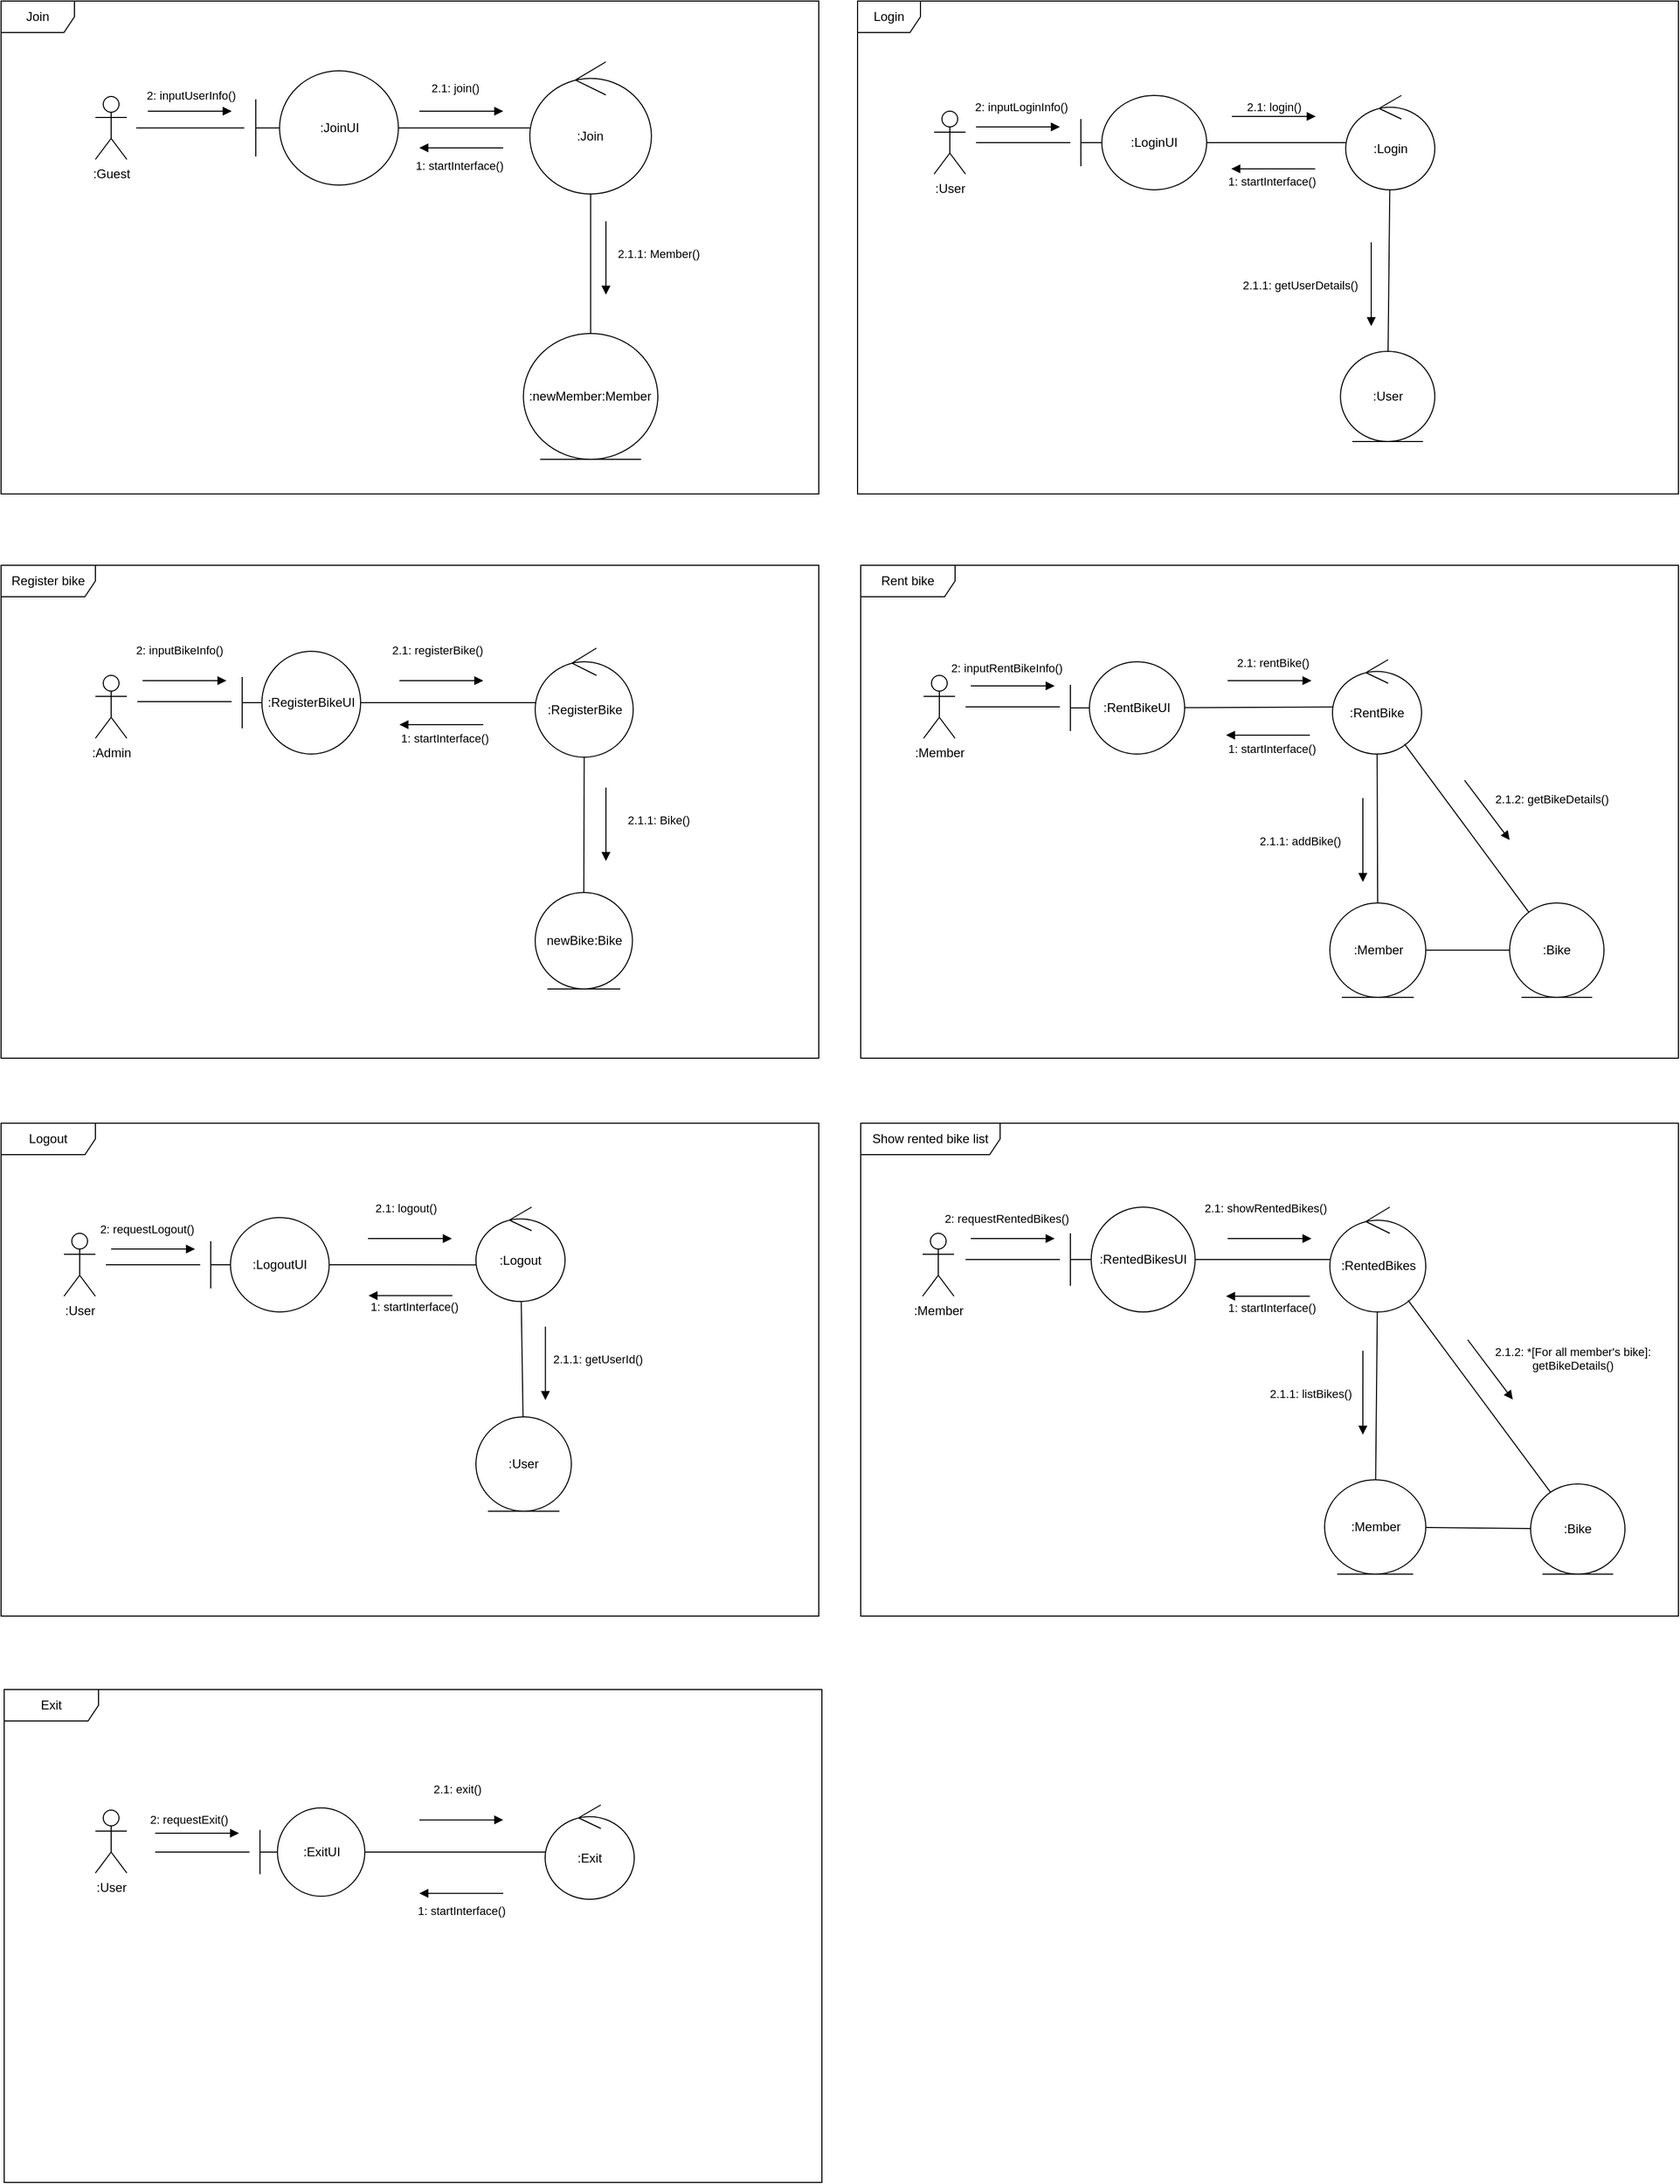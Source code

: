 <mxfile version="27.0.6">
  <diagram name="페이지-1" id="Nom8Wz4Z554hDFT4SZuL">
    <mxGraphModel dx="868" dy="827" grid="1" gridSize="10" guides="1" tooltips="1" connect="1" arrows="1" fold="1" page="1" pageScale="1" pageWidth="827" pageHeight="1169" math="0" shadow="0">
      <root>
        <mxCell id="0" />
        <mxCell id="1" parent="0" />
        <mxCell id="SnVRGUVNPOQiEE2IRUjc-219" value="Join" style="shape=umlFrame;whiteSpace=wrap;html=1;pointerEvents=0;width=70;height=30;" parent="1" vertex="1">
          <mxGeometry x="441" y="600" width="780" height="470" as="geometry" />
        </mxCell>
        <mxCell id="SnVRGUVNPOQiEE2IRUjc-220" value=":Guest" style="shape=umlActor;verticalLabelPosition=bottom;verticalAlign=top;html=1;" parent="1" vertex="1">
          <mxGeometry x="531" y="691" width="30" height="60" as="geometry" />
        </mxCell>
        <mxCell id="SnVRGUVNPOQiEE2IRUjc-221" value=":JoinUI" style="shape=umlBoundary;whiteSpace=wrap;html=1;" parent="1" vertex="1">
          <mxGeometry x="684" y="666.5" width="136" height="109" as="geometry" />
        </mxCell>
        <mxCell id="SnVRGUVNPOQiEE2IRUjc-222" value=":Join" style="ellipse;shape=umlControl;whiteSpace=wrap;html=1;" parent="1" vertex="1">
          <mxGeometry x="945.38" y="658" width="116" height="126" as="geometry" />
        </mxCell>
        <mxCell id="SnVRGUVNPOQiEE2IRUjc-223" value="Register bike" style="shape=umlFrame;whiteSpace=wrap;html=1;pointerEvents=0;width=90;height=30;" parent="1" vertex="1">
          <mxGeometry x="441" y="1138" width="780" height="470" as="geometry" />
        </mxCell>
        <mxCell id="SnVRGUVNPOQiEE2IRUjc-224" value=":Admin" style="shape=umlActor;verticalLabelPosition=bottom;verticalAlign=top;html=1;" parent="1" vertex="1">
          <mxGeometry x="531" y="1243" width="30" height="60" as="geometry" />
        </mxCell>
        <mxCell id="SnVRGUVNPOQiEE2IRUjc-225" value="" style="line;strokeWidth=1;fillColor=none;align=left;verticalAlign=middle;spacingTop=-1;spacingLeft=3;spacingRight=3;rotatable=0;labelPosition=right;points=[];portConstraint=eastwest;strokeColor=inherit;" parent="1" vertex="1">
          <mxGeometry x="571" y="1264" width="90" height="8" as="geometry" />
        </mxCell>
        <mxCell id="SnVRGUVNPOQiEE2IRUjc-226" value=":RegisterBikeUI" style="shape=umlBoundary;whiteSpace=wrap;html=1;" parent="1" vertex="1">
          <mxGeometry x="671" y="1220" width="113" height="98" as="geometry" />
        </mxCell>
        <mxCell id="SnVRGUVNPOQiEE2IRUjc-227" value=":RegisterBike" style="ellipse;shape=umlControl;whiteSpace=wrap;html=1;" parent="1" vertex="1">
          <mxGeometry x="950.5" y="1217" width="93.5" height="104" as="geometry" />
        </mxCell>
        <mxCell id="SnVRGUVNPOQiEE2IRUjc-228" value="2: inputUserInfo()" style="html=1;verticalAlign=bottom;endArrow=block;curved=0;rounded=0;" parent="1" edge="1">
          <mxGeometry x="0.025" y="6" width="80" relative="1" as="geometry">
            <mxPoint x="581" y="705" as="sourcePoint" />
            <mxPoint x="661" y="705" as="targetPoint" />
            <mxPoint as="offset" />
          </mxGeometry>
        </mxCell>
        <mxCell id="SnVRGUVNPOQiEE2IRUjc-229" value="2.1: registerBike()" style="html=1;verticalAlign=bottom;endArrow=block;curved=0;rounded=0;" parent="1" edge="1">
          <mxGeometry x="-0.105" y="20" width="80" relative="1" as="geometry">
            <mxPoint x="821" y="1248" as="sourcePoint" />
            <mxPoint x="901" y="1248" as="targetPoint" />
            <mxPoint as="offset" />
          </mxGeometry>
        </mxCell>
        <mxCell id="SnVRGUVNPOQiEE2IRUjc-230" value="Login" style="shape=umlFrame;whiteSpace=wrap;html=1;pointerEvents=0;" parent="1" vertex="1">
          <mxGeometry x="1258" y="600" width="783" height="470" as="geometry" />
        </mxCell>
        <mxCell id="SnVRGUVNPOQiEE2IRUjc-231" value=":User" style="shape=umlActor;verticalLabelPosition=bottom;verticalAlign=top;html=1;" parent="1" vertex="1">
          <mxGeometry x="1331" y="705" width="30" height="60" as="geometry" />
        </mxCell>
        <mxCell id="SnVRGUVNPOQiEE2IRUjc-232" value="" style="line;strokeWidth=1;fillColor=none;align=left;verticalAlign=middle;spacingTop=-1;spacingLeft=3;spacingRight=3;rotatable=0;labelPosition=right;points=[];portConstraint=eastwest;strokeColor=inherit;" parent="1" vertex="1">
          <mxGeometry x="1371" y="731" width="90" height="8" as="geometry" />
        </mxCell>
        <mxCell id="SnVRGUVNPOQiEE2IRUjc-233" value=":LoginUI" style="shape=umlBoundary;whiteSpace=wrap;html=1;" parent="1" vertex="1">
          <mxGeometry x="1471" y="690" width="120" height="90" as="geometry" />
        </mxCell>
        <mxCell id="SnVRGUVNPOQiEE2IRUjc-234" value=":Login" style="ellipse;shape=umlControl;whiteSpace=wrap;html=1;" parent="1" vertex="1">
          <mxGeometry x="1723.63" y="690" width="85" height="90" as="geometry" />
        </mxCell>
        <mxCell id="SnVRGUVNPOQiEE2IRUjc-235" value="2: inputLoginInfo()" style="html=1;verticalAlign=bottom;endArrow=block;curved=0;rounded=0;" parent="1" edge="1">
          <mxGeometry x="0.075" y="10" width="80" relative="1" as="geometry">
            <mxPoint x="1371" y="720" as="sourcePoint" />
            <mxPoint x="1451" y="720" as="targetPoint" />
            <mxPoint as="offset" />
          </mxGeometry>
        </mxCell>
        <mxCell id="SnVRGUVNPOQiEE2IRUjc-236" value="2.1: login()" style="html=1;verticalAlign=bottom;endArrow=block;curved=0;rounded=0;" parent="1" edge="1">
          <mxGeometry width="80" relative="1" as="geometry">
            <mxPoint x="1615" y="710" as="sourcePoint" />
            <mxPoint x="1695" y="710" as="targetPoint" />
          </mxGeometry>
        </mxCell>
        <mxCell id="SnVRGUVNPOQiEE2IRUjc-238" value="newBike:Bike" style="ellipse;shape=umlEntity;whiteSpace=wrap;html=1;" parent="1" vertex="1">
          <mxGeometry x="950.5" y="1450" width="92.75" height="92" as="geometry" />
        </mxCell>
        <mxCell id="SnVRGUVNPOQiEE2IRUjc-239" value="2.1: join()" style="html=1;verticalAlign=bottom;endArrow=block;curved=0;rounded=0;" parent="1" edge="1">
          <mxGeometry x="-0.15" y="13" width="80" relative="1" as="geometry">
            <mxPoint x="840" y="705" as="sourcePoint" />
            <mxPoint x="920" y="705" as="targetPoint" />
            <mxPoint as="offset" />
          </mxGeometry>
        </mxCell>
        <mxCell id="SnVRGUVNPOQiEE2IRUjc-240" value="1: startInterface()" style="html=1;verticalAlign=bottom;endArrow=block;curved=0;rounded=0;" parent="1" edge="1">
          <mxGeometry x="-0.075" y="22" width="80" relative="1" as="geometry">
            <mxPoint x="901" y="1290" as="sourcePoint" />
            <mxPoint x="821" y="1290" as="targetPoint" />
            <mxPoint as="offset" />
          </mxGeometry>
        </mxCell>
        <mxCell id="SnVRGUVNPOQiEE2IRUjc-241" value="2: inputBikeInfo()" style="html=1;verticalAlign=bottom;endArrow=block;curved=0;rounded=0;" parent="1" edge="1">
          <mxGeometry x="-0.125" y="20" width="80" relative="1" as="geometry">
            <mxPoint x="576" y="1248" as="sourcePoint" />
            <mxPoint x="656" y="1248" as="targetPoint" />
            <mxPoint as="offset" />
          </mxGeometry>
        </mxCell>
        <mxCell id="SnVRGUVNPOQiEE2IRUjc-242" value="1: startInterface()" style="html=1;verticalAlign=bottom;endArrow=block;curved=0;rounded=0;" parent="1" edge="1">
          <mxGeometry x="0.05" y="21" width="80" relative="1" as="geometry">
            <mxPoint x="1694.5" y="760" as="sourcePoint" />
            <mxPoint x="1614.5" y="760" as="targetPoint" />
            <mxPoint as="offset" />
          </mxGeometry>
        </mxCell>
        <mxCell id="SnVRGUVNPOQiEE2IRUjc-243" value="Rent bike" style="shape=umlFrame;whiteSpace=wrap;html=1;pointerEvents=0;width=90;height=30;" parent="1" vertex="1">
          <mxGeometry x="1261" y="1138" width="780" height="470" as="geometry" />
        </mxCell>
        <mxCell id="SnVRGUVNPOQiEE2IRUjc-244" value=":Member" style="shape=umlActor;verticalLabelPosition=bottom;verticalAlign=top;html=1;" parent="1" vertex="1">
          <mxGeometry x="1321" y="1243" width="30" height="60" as="geometry" />
        </mxCell>
        <mxCell id="SnVRGUVNPOQiEE2IRUjc-245" value="" style="line;strokeWidth=1;fillColor=none;align=left;verticalAlign=middle;spacingTop=-1;spacingLeft=3;spacingRight=3;rotatable=0;labelPosition=right;points=[];portConstraint=eastwest;strokeColor=inherit;" parent="1" vertex="1">
          <mxGeometry x="1361" y="1269" width="90" height="8" as="geometry" />
        </mxCell>
        <mxCell id="SnVRGUVNPOQiEE2IRUjc-246" value=":RentBikeUI" style="shape=umlBoundary;whiteSpace=wrap;html=1;" parent="1" vertex="1">
          <mxGeometry x="1461" y="1230" width="109" height="88" as="geometry" />
        </mxCell>
        <mxCell id="SnVRGUVNPOQiEE2IRUjc-247" value=":RentBike" style="ellipse;shape=umlControl;whiteSpace=wrap;html=1;" parent="1" vertex="1">
          <mxGeometry x="1711" y="1228" width="85" height="90" as="geometry" />
        </mxCell>
        <mxCell id="SnVRGUVNPOQiEE2IRUjc-248" value="2.1: rentBike()" style="html=1;verticalAlign=bottom;endArrow=block;curved=0;rounded=0;" parent="1" edge="1">
          <mxGeometry x="0.075" y="8" width="80" relative="1" as="geometry">
            <mxPoint x="1611" y="1248" as="sourcePoint" />
            <mxPoint x="1691" y="1248" as="targetPoint" />
            <mxPoint as="offset" />
          </mxGeometry>
        </mxCell>
        <mxCell id="SnVRGUVNPOQiEE2IRUjc-249" value="1: startInterface()" style="html=1;verticalAlign=bottom;endArrow=block;curved=0;rounded=0;" parent="1" edge="1">
          <mxGeometry x="-0.075" y="22" width="80" relative="1" as="geometry">
            <mxPoint x="1689.5" y="1300" as="sourcePoint" />
            <mxPoint x="1609.5" y="1300" as="targetPoint" />
            <mxPoint as="offset" />
          </mxGeometry>
        </mxCell>
        <mxCell id="SnVRGUVNPOQiEE2IRUjc-250" value="2: inputRentBikeInfo()" style="html=1;verticalAlign=bottom;endArrow=block;curved=0;rounded=0;" parent="1" edge="1">
          <mxGeometry x="-0.15" y="8" width="80" relative="1" as="geometry">
            <mxPoint x="1366" y="1253" as="sourcePoint" />
            <mxPoint x="1446" y="1253" as="targetPoint" />
            <mxPoint as="offset" />
          </mxGeometry>
        </mxCell>
        <mxCell id="SnVRGUVNPOQiEE2IRUjc-251" value="" style="endArrow=none;html=1;rounded=0;" parent="1" source="SnVRGUVNPOQiEE2IRUjc-238" target="SnVRGUVNPOQiEE2IRUjc-227" edge="1">
          <mxGeometry width="50" height="50" relative="1" as="geometry">
            <mxPoint x="904" y="1398" as="sourcePoint" />
            <mxPoint x="954" y="1348" as="targetPoint" />
          </mxGeometry>
        </mxCell>
        <mxCell id="SnVRGUVNPOQiEE2IRUjc-254" value="" style="endArrow=none;html=1;rounded=0;" parent="1" source="SnVRGUVNPOQiEE2IRUjc-226" target="SnVRGUVNPOQiEE2IRUjc-227" edge="1">
          <mxGeometry width="50" height="50" relative="1" as="geometry">
            <mxPoint x="793" y="1278" as="sourcePoint" />
            <mxPoint x="954" y="1348" as="targetPoint" />
          </mxGeometry>
        </mxCell>
        <mxCell id="SnVRGUVNPOQiEE2IRUjc-256" value="2.1.1: Member()" style="html=1;verticalAlign=bottom;endArrow=block;curved=0;rounded=0;" parent="1" edge="1">
          <mxGeometry x="0.143" y="50" width="80" relative="1" as="geometry">
            <mxPoint x="1018" y="810" as="sourcePoint" />
            <mxPoint x="1018" y="880" as="targetPoint" />
            <Array as="points">
              <mxPoint x="1018" y="810" />
            </Array>
            <mxPoint as="offset" />
          </mxGeometry>
        </mxCell>
        <mxCell id="SnVRGUVNPOQiEE2IRUjc-257" value="" style="endArrow=none;html=1;rounded=0;" parent="1" source="SnVRGUVNPOQiEE2IRUjc-281" target="SnVRGUVNPOQiEE2IRUjc-222" edge="1">
          <mxGeometry width="50" height="50" relative="1" as="geometry">
            <mxPoint x="1013.969" y="915.033" as="sourcePoint" />
            <mxPoint x="983" y="752" as="targetPoint" />
          </mxGeometry>
        </mxCell>
        <mxCell id="SnVRGUVNPOQiEE2IRUjc-261" value="Logout" style="shape=umlFrame;whiteSpace=wrap;html=1;pointerEvents=0;width=90;height=30;" parent="1" vertex="1">
          <mxGeometry x="441" y="1670" width="780" height="470" as="geometry" />
        </mxCell>
        <mxCell id="SnVRGUVNPOQiEE2IRUjc-262" value=":User" style="shape=umlActor;verticalLabelPosition=bottom;verticalAlign=top;html=1;" parent="1" vertex="1">
          <mxGeometry x="501" y="1775" width="30" height="60" as="geometry" />
        </mxCell>
        <mxCell id="SnVRGUVNPOQiEE2IRUjc-263" value="" style="line;strokeWidth=1;fillColor=none;align=left;verticalAlign=middle;spacingTop=-1;spacingLeft=3;spacingRight=3;rotatable=0;labelPosition=right;points=[];portConstraint=eastwest;strokeColor=inherit;" parent="1" vertex="1">
          <mxGeometry x="541" y="1801" width="90" height="8" as="geometry" />
        </mxCell>
        <mxCell id="SnVRGUVNPOQiEE2IRUjc-264" value=":LogoutUI" style="shape=umlBoundary;whiteSpace=wrap;html=1;" parent="1" vertex="1">
          <mxGeometry x="641" y="1760" width="113" height="90" as="geometry" />
        </mxCell>
        <mxCell id="SnVRGUVNPOQiEE2IRUjc-265" value=":Logout" style="ellipse;shape=umlControl;whiteSpace=wrap;html=1;" parent="1" vertex="1">
          <mxGeometry x="894" y="1750" width="85" height="90" as="geometry" />
        </mxCell>
        <mxCell id="SnVRGUVNPOQiEE2IRUjc-266" value="2.1: logout()" style="html=1;verticalAlign=bottom;endArrow=block;curved=0;rounded=0;" parent="1" edge="1">
          <mxGeometry x="-0.105" y="20" width="80" relative="1" as="geometry">
            <mxPoint x="791" y="1780" as="sourcePoint" />
            <mxPoint x="871" y="1780" as="targetPoint" />
            <mxPoint as="offset" />
          </mxGeometry>
        </mxCell>
        <mxCell id="SnVRGUVNPOQiEE2IRUjc-267" value="1: startInterface()" style="html=1;verticalAlign=bottom;endArrow=block;curved=0;rounded=0;" parent="1" edge="1">
          <mxGeometry x="-0.075" y="20" width="80" relative="1" as="geometry">
            <mxPoint x="871.5" y="1834.43" as="sourcePoint" />
            <mxPoint x="791.5" y="1834.43" as="targetPoint" />
            <mxPoint as="offset" />
          </mxGeometry>
        </mxCell>
        <mxCell id="SnVRGUVNPOQiEE2IRUjc-268" value="2: requestLogout()" style="html=1;verticalAlign=bottom;endArrow=block;curved=0;rounded=0;" parent="1" edge="1">
          <mxGeometry x="-0.15" y="10" width="80" relative="1" as="geometry">
            <mxPoint x="546" y="1790" as="sourcePoint" />
            <mxPoint x="626" y="1790" as="targetPoint" />
            <mxPoint as="offset" />
          </mxGeometry>
        </mxCell>
        <mxCell id="SnVRGUVNPOQiEE2IRUjc-269" value="Show rented bike list" style="shape=umlFrame;whiteSpace=wrap;html=1;pointerEvents=0;width=133;height=30;" parent="1" vertex="1">
          <mxGeometry x="1261" y="1670" width="780" height="470" as="geometry" />
        </mxCell>
        <mxCell id="SnVRGUVNPOQiEE2IRUjc-270" value=":Member" style="shape=umlActor;verticalLabelPosition=bottom;verticalAlign=top;html=1;" parent="1" vertex="1">
          <mxGeometry x="1320" y="1775" width="30" height="60" as="geometry" />
        </mxCell>
        <mxCell id="SnVRGUVNPOQiEE2IRUjc-271" value="" style="line;strokeWidth=1;fillColor=none;align=left;verticalAlign=middle;spacingTop=-1;spacingLeft=3;spacingRight=3;rotatable=0;labelPosition=right;points=[];portConstraint=eastwest;strokeColor=inherit;" parent="1" vertex="1">
          <mxGeometry x="1361" y="1796" width="90" height="8" as="geometry" />
        </mxCell>
        <mxCell id="SnVRGUVNPOQiEE2IRUjc-272" value=":RentedBikesUI" style="shape=umlBoundary;whiteSpace=wrap;html=1;" parent="1" vertex="1">
          <mxGeometry x="1461" y="1750" width="119" height="100" as="geometry" />
        </mxCell>
        <mxCell id="SnVRGUVNPOQiEE2IRUjc-273" value=":RentedBikes" style="ellipse;shape=umlControl;whiteSpace=wrap;html=1;" parent="1" vertex="1">
          <mxGeometry x="1708.5" y="1750" width="91.5" height="100" as="geometry" />
        </mxCell>
        <mxCell id="SnVRGUVNPOQiEE2IRUjc-274" value="2.1: showRentedBikes()" style="html=1;verticalAlign=bottom;endArrow=block;curved=0;rounded=0;" parent="1" edge="1">
          <mxGeometry x="-0.1" y="20" width="80" relative="1" as="geometry">
            <mxPoint x="1611" y="1780" as="sourcePoint" />
            <mxPoint x="1691" y="1780" as="targetPoint" />
            <mxPoint as="offset" />
          </mxGeometry>
        </mxCell>
        <mxCell id="SnVRGUVNPOQiEE2IRUjc-275" value="1: startInterface()" style="html=1;verticalAlign=bottom;endArrow=block;curved=0;rounded=0;" parent="1" edge="1">
          <mxGeometry x="-0.075" y="20" width="80" relative="1" as="geometry">
            <mxPoint x="1689.5" y="1835" as="sourcePoint" />
            <mxPoint x="1609.5" y="1835" as="targetPoint" />
            <mxPoint as="offset" />
          </mxGeometry>
        </mxCell>
        <mxCell id="SnVRGUVNPOQiEE2IRUjc-276" value="2: requestRentedBikes()" style="html=1;verticalAlign=bottom;endArrow=block;curved=0;rounded=0;" parent="1" edge="1">
          <mxGeometry x="-0.15" y="10" width="80" relative="1" as="geometry">
            <mxPoint x="1366" y="1780" as="sourcePoint" />
            <mxPoint x="1446" y="1780" as="targetPoint" />
            <mxPoint as="offset" />
          </mxGeometry>
        </mxCell>
        <mxCell id="SnVRGUVNPOQiEE2IRUjc-277" value="" style="endArrow=none;html=1;rounded=0;entryX=0.006;entryY=0.612;entryDx=0;entryDy=0;entryPerimeter=0;" parent="1" source="SnVRGUVNPOQiEE2IRUjc-264" target="SnVRGUVNPOQiEE2IRUjc-265" edge="1">
          <mxGeometry width="50" height="50" relative="1" as="geometry">
            <mxPoint x="763" y="1810" as="sourcePoint" />
            <mxPoint x="924" y="1880" as="targetPoint" />
          </mxGeometry>
        </mxCell>
        <mxCell id="SnVRGUVNPOQiEE2IRUjc-278" value=":Bike" style="ellipse;shape=umlEntity;whiteSpace=wrap;html=1;" parent="1" vertex="1">
          <mxGeometry x="1880" y="1460" width="90" height="90" as="geometry" />
        </mxCell>
        <mxCell id="SnVRGUVNPOQiEE2IRUjc-281" value=":newMember:Memb&lt;span style=&quot;background-color: transparent; color: light-dark(rgb(0, 0, 0), rgb(255, 255, 255));&quot;&gt;er&lt;/span&gt;" style="ellipse;shape=umlEntity;whiteSpace=wrap;html=1;" parent="1" vertex="1">
          <mxGeometry x="939.25" y="917" width="128.25" height="120" as="geometry" />
        </mxCell>
        <mxCell id="SnVRGUVNPOQiEE2IRUjc-282" value="1: startInterface()" style="html=1;verticalAlign=bottom;endArrow=block;curved=0;rounded=0;" parent="1" edge="1">
          <mxGeometry x="0.05" y="26" width="80" relative="1" as="geometry">
            <mxPoint x="920" y="740" as="sourcePoint" />
            <mxPoint x="840" y="740" as="targetPoint" />
            <mxPoint as="offset" />
          </mxGeometry>
        </mxCell>
        <mxCell id="SnVRGUVNPOQiEE2IRUjc-283" value="" style="endArrow=none;html=1;rounded=0;" parent="1" source="SnVRGUVNPOQiEE2IRUjc-221" target="SnVRGUVNPOQiEE2IRUjc-222" edge="1">
          <mxGeometry width="50" height="50" relative="1" as="geometry">
            <mxPoint x="824" y="951" as="sourcePoint" />
            <mxPoint x="874" y="901" as="targetPoint" />
          </mxGeometry>
        </mxCell>
        <mxCell id="SnVRGUVNPOQiEE2IRUjc-284" value="" style="endArrow=none;html=1;rounded=0;" parent="1" edge="1">
          <mxGeometry width="50" height="50" relative="1" as="geometry">
            <mxPoint x="570" y="721" as="sourcePoint" />
            <mxPoint x="673" y="721" as="targetPoint" />
          </mxGeometry>
        </mxCell>
        <mxCell id="SnVRGUVNPOQiEE2IRUjc-285" value="" style="endArrow=none;html=1;rounded=0;" parent="1" source="SnVRGUVNPOQiEE2IRUjc-233" target="SnVRGUVNPOQiEE2IRUjc-234" edge="1">
          <mxGeometry width="50" height="50" relative="1" as="geometry">
            <mxPoint x="1614" y="1030" as="sourcePoint" />
            <mxPoint x="1664" y="980" as="targetPoint" />
          </mxGeometry>
        </mxCell>
        <mxCell id="SnVRGUVNPOQiEE2IRUjc-286" value="" style="endArrow=none;html=1;rounded=0;" parent="1" source="SnVRGUVNPOQiEE2IRUjc-246" target="SnVRGUVNPOQiEE2IRUjc-247" edge="1">
          <mxGeometry width="50" height="50" relative="1" as="geometry">
            <mxPoint x="1614" y="1170" as="sourcePoint" />
            <mxPoint x="1664" y="1120" as="targetPoint" />
          </mxGeometry>
        </mxCell>
        <mxCell id="SnVRGUVNPOQiEE2IRUjc-287" value="" style="endArrow=none;html=1;rounded=0;" parent="1" source="SnVRGUVNPOQiEE2IRUjc-272" target="SnVRGUVNPOQiEE2IRUjc-273" edge="1">
          <mxGeometry width="50" height="50" relative="1" as="geometry">
            <mxPoint x="1614" y="1760" as="sourcePoint" />
            <mxPoint x="1664" y="1710" as="targetPoint" />
          </mxGeometry>
        </mxCell>
        <mxCell id="SnVRGUVNPOQiEE2IRUjc-289" value=":User" style="ellipse;shape=umlEntity;whiteSpace=wrap;html=1;" parent="1" vertex="1">
          <mxGeometry x="1718.63" y="934" width="90" height="86" as="geometry" />
        </mxCell>
        <mxCell id="SnVRGUVNPOQiEE2IRUjc-291" value="" style="endArrow=none;html=1;rounded=0;" parent="1" source="SnVRGUVNPOQiEE2IRUjc-289" target="SnVRGUVNPOQiEE2IRUjc-234" edge="1">
          <mxGeometry width="50" height="50" relative="1" as="geometry">
            <mxPoint x="1766.13" y="934" as="sourcePoint" />
            <mxPoint x="1752.13" y="780" as="targetPoint" />
          </mxGeometry>
        </mxCell>
        <mxCell id="SnVRGUVNPOQiEE2IRUjc-293" value="2.1.1: getUserDetails()" style="html=1;verticalAlign=bottom;endArrow=block;curved=0;rounded=0;" parent="1" edge="1">
          <mxGeometry x="0.25" y="-68" width="80" relative="1" as="geometry">
            <mxPoint x="1747.97" y="830" as="sourcePoint" />
            <mxPoint x="1747.97" y="910" as="targetPoint" />
            <Array as="points">
              <mxPoint x="1747.97" y="830" />
            </Array>
            <mxPoint as="offset" />
          </mxGeometry>
        </mxCell>
        <mxCell id="SnVRGUVNPOQiEE2IRUjc-297" value="" style="endArrow=none;html=1;rounded=0;" parent="1" source="SnVRGUVNPOQiEE2IRUjc-298" target="SnVRGUVNPOQiEE2IRUjc-273" edge="1">
          <mxGeometry width="50" height="50" relative="1" as="geometry">
            <mxPoint x="1675" y="1905" as="sourcePoint" />
            <mxPoint x="1737" y="1850" as="targetPoint" />
          </mxGeometry>
        </mxCell>
        <mxCell id="SnVRGUVNPOQiEE2IRUjc-298" value=":Member" style="ellipse;shape=umlEntity;whiteSpace=wrap;html=1;" parent="1" vertex="1">
          <mxGeometry x="1703.5" y="2010" width="96.5" height="90" as="geometry" />
        </mxCell>
        <mxCell id="SnVRGUVNPOQiEE2IRUjc-299" value="2.1.1: listBikes()" style="html=1;verticalAlign=bottom;endArrow=block;curved=0;rounded=0;" parent="1" edge="1">
          <mxGeometry x="0.251" y="-50" width="80" relative="1" as="geometry">
            <mxPoint x="1740.03" y="1887" as="sourcePoint" />
            <mxPoint x="1740" y="1967" as="targetPoint" />
            <Array as="points" />
            <mxPoint as="offset" />
          </mxGeometry>
        </mxCell>
        <mxCell id="SnVRGUVNPOQiEE2IRUjc-303" value="Exit" style="shape=umlFrame;whiteSpace=wrap;html=1;pointerEvents=0;width=90;height=30;" parent="1" vertex="1">
          <mxGeometry x="444" y="2210" width="780" height="470" as="geometry" />
        </mxCell>
        <mxCell id="SnVRGUVNPOQiEE2IRUjc-304" value=":User" style="shape=umlActor;verticalLabelPosition=bottom;verticalAlign=top;html=1;" parent="1" vertex="1">
          <mxGeometry x="531" y="2325" width="30" height="60" as="geometry" />
        </mxCell>
        <mxCell id="SnVRGUVNPOQiEE2IRUjc-305" value="" style="line;strokeWidth=1;fillColor=none;align=left;verticalAlign=middle;spacingTop=-1;spacingLeft=3;spacingRight=3;rotatable=0;labelPosition=right;points=[];portConstraint=eastwest;strokeColor=inherit;" parent="1" vertex="1">
          <mxGeometry x="588" y="2361" width="90" height="8" as="geometry" />
        </mxCell>
        <mxCell id="SnVRGUVNPOQiEE2IRUjc-306" value=":ExitUI" style="shape=umlBoundary;whiteSpace=wrap;html=1;" parent="1" vertex="1">
          <mxGeometry x="688" y="2322.83" width="100" height="84.33" as="geometry" />
        </mxCell>
        <mxCell id="SnVRGUVNPOQiEE2IRUjc-307" value=":Exit" style="ellipse;shape=umlControl;whiteSpace=wrap;html=1;" parent="1" vertex="1">
          <mxGeometry x="960" y="2320" width="85" height="90" as="geometry" />
        </mxCell>
        <mxCell id="SnVRGUVNPOQiEE2IRUjc-308" value="2.1: exit()" style="html=1;verticalAlign=bottom;endArrow=block;curved=0;rounded=0;" parent="1" edge="1">
          <mxGeometry x="-0.103" y="20" width="80" relative="1" as="geometry">
            <mxPoint x="840" y="2334.33" as="sourcePoint" />
            <mxPoint x="920" y="2334.33" as="targetPoint" />
            <mxPoint as="offset" />
          </mxGeometry>
        </mxCell>
        <mxCell id="SnVRGUVNPOQiEE2IRUjc-309" value="1: startInterface()" style="html=1;verticalAlign=bottom;endArrow=block;curved=0;rounded=0;" parent="1" edge="1">
          <mxGeometry y="26" width="80" relative="1" as="geometry">
            <mxPoint x="920" y="2404.33" as="sourcePoint" />
            <mxPoint x="840" y="2404.33" as="targetPoint" />
            <mxPoint as="offset" />
          </mxGeometry>
        </mxCell>
        <mxCell id="SnVRGUVNPOQiEE2IRUjc-310" value="2: requestExit()" style="html=1;verticalAlign=bottom;endArrow=block;curved=0;rounded=0;" parent="1" edge="1">
          <mxGeometry x="-0.2" y="4" width="80" relative="1" as="geometry">
            <mxPoint x="588" y="2347" as="sourcePoint" />
            <mxPoint x="668" y="2347" as="targetPoint" />
            <mxPoint as="offset" />
          </mxGeometry>
        </mxCell>
        <mxCell id="SnVRGUVNPOQiEE2IRUjc-311" value="" style="endArrow=none;html=1;rounded=0;" parent="1" source="SnVRGUVNPOQiEE2IRUjc-306" target="SnVRGUVNPOQiEE2IRUjc-307" edge="1">
          <mxGeometry width="50" height="50" relative="1" as="geometry">
            <mxPoint x="812" y="2364.33" as="sourcePoint" />
            <mxPoint x="973" y="2434.33" as="targetPoint" />
          </mxGeometry>
        </mxCell>
        <mxCell id="SnVRGUVNPOQiEE2IRUjc-316" value=":Member" style="ellipse;shape=umlEntity;whiteSpace=wrap;html=1;" parent="1" vertex="1">
          <mxGeometry x="1708.5" y="1460" width="91.5" height="90" as="geometry" />
        </mxCell>
        <mxCell id="SnVRGUVNPOQiEE2IRUjc-324" value="" style="endArrow=none;html=1;rounded=0;" parent="1" source="SnVRGUVNPOQiEE2IRUjc-316" target="SnVRGUVNPOQiEE2IRUjc-247" edge="1">
          <mxGeometry width="50" height="50" relative="1" as="geometry">
            <mxPoint x="1391" y="1468" as="sourcePoint" />
            <mxPoint x="1441" y="1418" as="targetPoint" />
          </mxGeometry>
        </mxCell>
        <mxCell id="SnVRGUVNPOQiEE2IRUjc-328" value=":Bike" style="ellipse;shape=umlEntity;whiteSpace=wrap;html=1;" parent="1" vertex="1">
          <mxGeometry x="1900" y="2014" width="90" height="86" as="geometry" />
        </mxCell>
        <mxCell id="SnVRGUVNPOQiEE2IRUjc-330" value="" style="endArrow=none;html=1;rounded=0;" parent="1" source="SnVRGUVNPOQiEE2IRUjc-298" target="SnVRGUVNPOQiEE2IRUjc-328" edge="1">
          <mxGeometry width="50" height="50" relative="1" as="geometry">
            <mxPoint x="1598.5" y="2053" as="sourcePoint" />
            <mxPoint x="1668.5" y="1979" as="targetPoint" />
          </mxGeometry>
        </mxCell>
        <mxCell id="aXq9pch4VxxMfmFHGzHm-1" value="2.1.1: Bike()" style="html=1;verticalAlign=bottom;endArrow=block;curved=0;rounded=0;" edge="1" parent="1">
          <mxGeometry x="0.143" y="50" width="80" relative="1" as="geometry">
            <mxPoint x="1018" y="1350" as="sourcePoint" />
            <mxPoint x="1018" y="1420" as="targetPoint" />
            <Array as="points">
              <mxPoint x="1018" y="1350" />
            </Array>
            <mxPoint as="offset" />
          </mxGeometry>
        </mxCell>
        <mxCell id="aXq9pch4VxxMfmFHGzHm-2" value="2.1.1: addBike()" style="html=1;verticalAlign=bottom;endArrow=block;curved=0;rounded=0;" edge="1" parent="1">
          <mxGeometry x="0.25" y="-60" width="80" relative="1" as="geometry">
            <mxPoint x="1740" y="1360" as="sourcePoint" />
            <mxPoint x="1740" y="1440" as="targetPoint" />
            <Array as="points">
              <mxPoint x="1740" y="1360" />
            </Array>
            <mxPoint as="offset" />
          </mxGeometry>
        </mxCell>
        <mxCell id="aXq9pch4VxxMfmFHGzHm-4" value="" style="endArrow=none;html=1;rounded=0;" edge="1" parent="1" source="SnVRGUVNPOQiEE2IRUjc-316" target="SnVRGUVNPOQiEE2IRUjc-278">
          <mxGeometry width="50" height="50" relative="1" as="geometry">
            <mxPoint x="1808.63" y="1542" as="sourcePoint" />
            <mxPoint x="1858.63" y="1492" as="targetPoint" />
          </mxGeometry>
        </mxCell>
        <mxCell id="aXq9pch4VxxMfmFHGzHm-5" value="" style="endArrow=none;html=1;rounded=0;" edge="1" parent="1" source="SnVRGUVNPOQiEE2IRUjc-278" target="SnVRGUVNPOQiEE2IRUjc-247">
          <mxGeometry width="50" height="50" relative="1" as="geometry">
            <mxPoint x="1808.63" y="1410" as="sourcePoint" />
            <mxPoint x="1858.63" y="1360" as="targetPoint" />
          </mxGeometry>
        </mxCell>
        <mxCell id="aXq9pch4VxxMfmFHGzHm-6" value="2.1.2: getBikeDetails()" style="html=1;verticalAlign=bottom;endArrow=block;curved=0;rounded=0;" edge="1" parent="1">
          <mxGeometry x="1" y="50" width="80" relative="1" as="geometry">
            <mxPoint x="1837" y="1343" as="sourcePoint" />
            <mxPoint x="1880" y="1400" as="targetPoint" />
            <mxPoint as="offset" />
          </mxGeometry>
        </mxCell>
        <mxCell id="aXq9pch4VxxMfmFHGzHm-8" value="" style="endArrow=none;html=1;rounded=0;" edge="1" parent="1" source="SnVRGUVNPOQiEE2IRUjc-273" target="SnVRGUVNPOQiEE2IRUjc-328">
          <mxGeometry width="50" height="50" relative="1" as="geometry">
            <mxPoint x="1900" y="1885" as="sourcePoint" />
            <mxPoint x="1950" y="1835" as="targetPoint" />
          </mxGeometry>
        </mxCell>
        <mxCell id="aXq9pch4VxxMfmFHGzHm-10" value="2.1.2: *[For all member&#39;s bike]:&lt;div&gt;getBikeDetails()&lt;/div&gt;" style="html=1;verticalAlign=bottom;endArrow=block;curved=0;rounded=0;" edge="1" parent="1">
          <mxGeometry x="1" y="62" width="80" relative="1" as="geometry">
            <mxPoint x="1840" y="1876.5" as="sourcePoint" />
            <mxPoint x="1883" y="1933.5" as="targetPoint" />
            <mxPoint x="7" y="14" as="offset" />
          </mxGeometry>
        </mxCell>
        <mxCell id="aXq9pch4VxxMfmFHGzHm-11" value=":User" style="ellipse;shape=umlEntity;whiteSpace=wrap;html=1;" vertex="1" parent="1">
          <mxGeometry x="894" y="1950" width="91" height="90" as="geometry" />
        </mxCell>
        <mxCell id="aXq9pch4VxxMfmFHGzHm-12" value="" style="endArrow=none;html=1;rounded=0;" edge="1" parent="1" source="aXq9pch4VxxMfmFHGzHm-11" target="SnVRGUVNPOQiEE2IRUjc-265">
          <mxGeometry width="50" height="50" relative="1" as="geometry">
            <mxPoint x="939.25" y="1964" as="sourcePoint" />
            <mxPoint x="939.25" y="1835" as="targetPoint" />
          </mxGeometry>
        </mxCell>
        <mxCell id="aXq9pch4VxxMfmFHGzHm-13" value="2.1.1: getUserId()" style="html=1;verticalAlign=bottom;endArrow=block;curved=0;rounded=0;" edge="1" parent="1">
          <mxGeometry x="0.143" y="50" width="80" relative="1" as="geometry">
            <mxPoint x="960.25" y="1864" as="sourcePoint" />
            <mxPoint x="960.25" y="1934" as="targetPoint" />
            <Array as="points">
              <mxPoint x="960.25" y="1864" />
            </Array>
            <mxPoint as="offset" />
          </mxGeometry>
        </mxCell>
      </root>
    </mxGraphModel>
  </diagram>
</mxfile>
